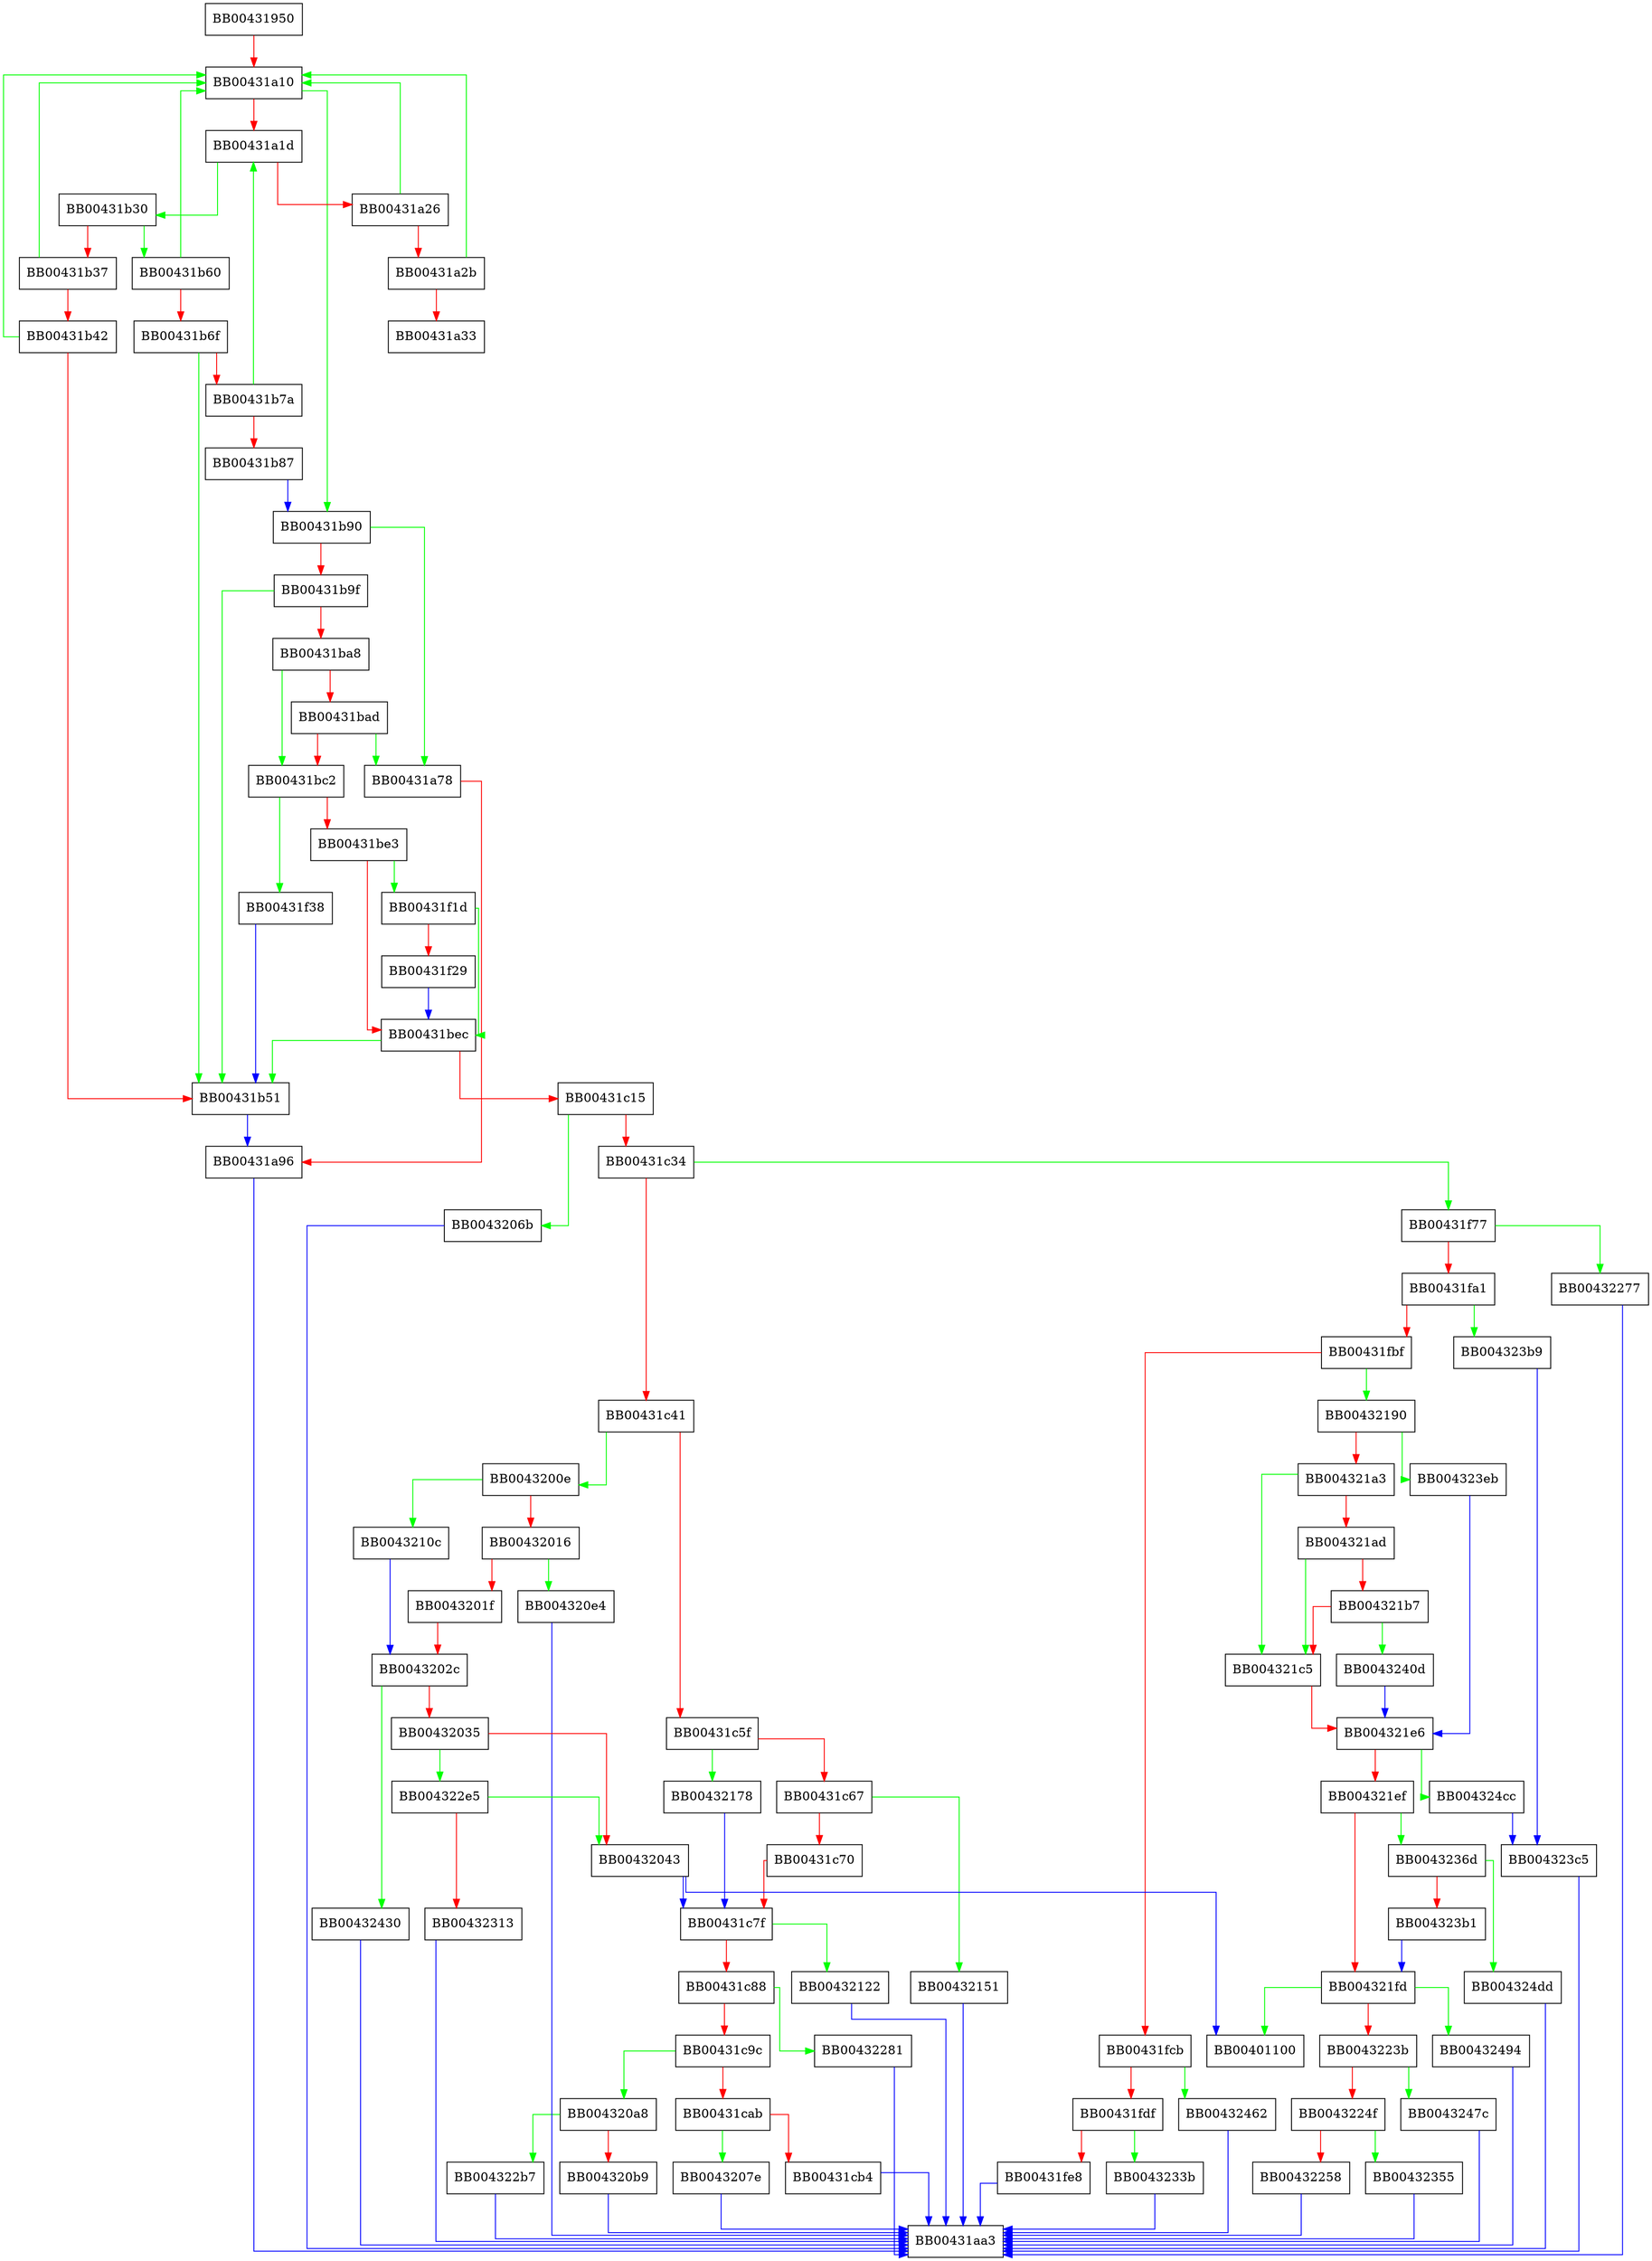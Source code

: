 digraph pkcs8_main {
  node [shape="box"];
  graph [splines=ortho];
  BB00431950 -> BB00431a10 [color="red"];
  BB00431a10 -> BB00431b90 [color="green"];
  BB00431a10 -> BB00431a1d [color="red"];
  BB00431a1d -> BB00431b30 [color="green"];
  BB00431a1d -> BB00431a26 [color="red"];
  BB00431a26 -> BB00431a10 [color="green"];
  BB00431a26 -> BB00431a2b [color="red"];
  BB00431a2b -> BB00431a10 [color="green"];
  BB00431a2b -> BB00431a33 [color="red"];
  BB00431a78 -> BB00431a96 [color="red"];
  BB00431a96 -> BB00431aa3 [color="blue"];
  BB00431b30 -> BB00431b60 [color="green"];
  BB00431b30 -> BB00431b37 [color="red"];
  BB00431b37 -> BB00431a10 [color="green"];
  BB00431b37 -> BB00431b42 [color="red"];
  BB00431b42 -> BB00431a10 [color="green"];
  BB00431b42 -> BB00431b51 [color="red"];
  BB00431b51 -> BB00431a96 [color="blue"];
  BB00431b60 -> BB00431a10 [color="green"];
  BB00431b60 -> BB00431b6f [color="red"];
  BB00431b6f -> BB00431b51 [color="green"];
  BB00431b6f -> BB00431b7a [color="red"];
  BB00431b7a -> BB00431a1d [color="green"];
  BB00431b7a -> BB00431b87 [color="red"];
  BB00431b87 -> BB00431b90 [color="blue"];
  BB00431b90 -> BB00431a78 [color="green"];
  BB00431b90 -> BB00431b9f [color="red"];
  BB00431b9f -> BB00431b51 [color="green"];
  BB00431b9f -> BB00431ba8 [color="red"];
  BB00431ba8 -> BB00431bc2 [color="green"];
  BB00431ba8 -> BB00431bad [color="red"];
  BB00431bad -> BB00431a78 [color="green"];
  BB00431bad -> BB00431bc2 [color="red"];
  BB00431bc2 -> BB00431f38 [color="green"];
  BB00431bc2 -> BB00431be3 [color="red"];
  BB00431be3 -> BB00431f1d [color="green"];
  BB00431be3 -> BB00431bec [color="red"];
  BB00431bec -> BB00431b51 [color="green"];
  BB00431bec -> BB00431c15 [color="red"];
  BB00431c15 -> BB0043206b [color="green"];
  BB00431c15 -> BB00431c34 [color="red"];
  BB00431c34 -> BB00431f77 [color="green"];
  BB00431c34 -> BB00431c41 [color="red"];
  BB00431c41 -> BB0043200e [color="green"];
  BB00431c41 -> BB00431c5f [color="red"];
  BB00431c5f -> BB00432178 [color="green"];
  BB00431c5f -> BB00431c67 [color="red"];
  BB00431c67 -> BB00432151 [color="green"];
  BB00431c67 -> BB00431c70 [color="red"];
  BB00431c70 -> BB00431c7f [color="red"];
  BB00431c7f -> BB00432122 [color="green"];
  BB00431c7f -> BB00431c88 [color="red"];
  BB00431c88 -> BB00432281 [color="green"];
  BB00431c88 -> BB00431c9c [color="red"];
  BB00431c9c -> BB004320a8 [color="green"];
  BB00431c9c -> BB00431cab [color="red"];
  BB00431cab -> BB0043207e [color="green"];
  BB00431cab -> BB00431cb4 [color="red"];
  BB00431cb4 -> BB00431aa3 [color="blue"];
  BB00431f1d -> BB00431bec [color="green"];
  BB00431f1d -> BB00431f29 [color="red"];
  BB00431f29 -> BB00431bec [color="blue"];
  BB00431f38 -> BB00431b51 [color="blue"];
  BB00431f77 -> BB00432277 [color="green"];
  BB00431f77 -> BB00431fa1 [color="red"];
  BB00431fa1 -> BB004323b9 [color="green"];
  BB00431fa1 -> BB00431fbf [color="red"];
  BB00431fbf -> BB00432190 [color="green"];
  BB00431fbf -> BB00431fcb [color="red"];
  BB00431fcb -> BB00432462 [color="green"];
  BB00431fcb -> BB00431fdf [color="red"];
  BB00431fdf -> BB0043233b [color="green"];
  BB00431fdf -> BB00431fe8 [color="red"];
  BB00431fe8 -> BB00431aa3 [color="blue"];
  BB0043200e -> BB0043210c [color="green"];
  BB0043200e -> BB00432016 [color="red"];
  BB00432016 -> BB004320e4 [color="green"];
  BB00432016 -> BB0043201f [color="red"];
  BB0043201f -> BB0043202c [color="red"];
  BB0043202c -> BB00432430 [color="green"];
  BB0043202c -> BB00432035 [color="red"];
  BB00432035 -> BB004322e5 [color="green"];
  BB00432035 -> BB00432043 [color="red"];
  BB00432043 -> BB00401100 [color="blue"];
  BB00432043 -> BB00431c7f [color="blue"];
  BB0043206b -> BB00431aa3 [color="blue"];
  BB0043207e -> BB00431aa3 [color="blue"];
  BB004320a8 -> BB004322b7 [color="green"];
  BB004320a8 -> BB004320b9 [color="red"];
  BB004320b9 -> BB00431aa3 [color="blue"];
  BB004320e4 -> BB00431aa3 [color="blue"];
  BB0043210c -> BB0043202c [color="blue"];
  BB00432122 -> BB00431aa3 [color="blue"];
  BB00432151 -> BB00431aa3 [color="blue"];
  BB00432178 -> BB00431c7f [color="blue"];
  BB00432190 -> BB004323eb [color="green"];
  BB00432190 -> BB004321a3 [color="red"];
  BB004321a3 -> BB004321c5 [color="green"];
  BB004321a3 -> BB004321ad [color="red"];
  BB004321ad -> BB004321c5 [color="green"];
  BB004321ad -> BB004321b7 [color="red"];
  BB004321b7 -> BB0043240d [color="green"];
  BB004321b7 -> BB004321c5 [color="red"];
  BB004321c5 -> BB004321e6 [color="red"];
  BB004321e6 -> BB004324cc [color="green"];
  BB004321e6 -> BB004321ef [color="red"];
  BB004321ef -> BB0043236d [color="green"];
  BB004321ef -> BB004321fd [color="red"];
  BB004321fd -> BB00401100 [color="green"];
  BB004321fd -> BB00432494 [color="green"];
  BB004321fd -> BB0043223b [color="red"];
  BB0043223b -> BB0043247c [color="green"];
  BB0043223b -> BB0043224f [color="red"];
  BB0043224f -> BB00432355 [color="green"];
  BB0043224f -> BB00432258 [color="red"];
  BB00432258 -> BB00431aa3 [color="blue"];
  BB00432277 -> BB00431aa3 [color="blue"];
  BB00432281 -> BB00431aa3 [color="blue"];
  BB004322b7 -> BB00431aa3 [color="blue"];
  BB004322e5 -> BB00432043 [color="green"];
  BB004322e5 -> BB00432313 [color="red"];
  BB00432313 -> BB00431aa3 [color="blue"];
  BB0043233b -> BB00431aa3 [color="blue"];
  BB00432355 -> BB00431aa3 [color="blue"];
  BB0043236d -> BB004324dd [color="green"];
  BB0043236d -> BB004323b1 [color="red"];
  BB004323b1 -> BB004321fd [color="blue"];
  BB004323b9 -> BB004323c5 [color="blue"];
  BB004323c5 -> BB00431aa3 [color="blue"];
  BB004323eb -> BB004321e6 [color="blue"];
  BB0043240d -> BB004321e6 [color="blue"];
  BB00432430 -> BB00431aa3 [color="blue"];
  BB00432462 -> BB00431aa3 [color="blue"];
  BB0043247c -> BB00431aa3 [color="blue"];
  BB00432494 -> BB00431aa3 [color="blue"];
  BB004324cc -> BB004323c5 [color="blue"];
  BB004324dd -> BB00431aa3 [color="blue"];
}